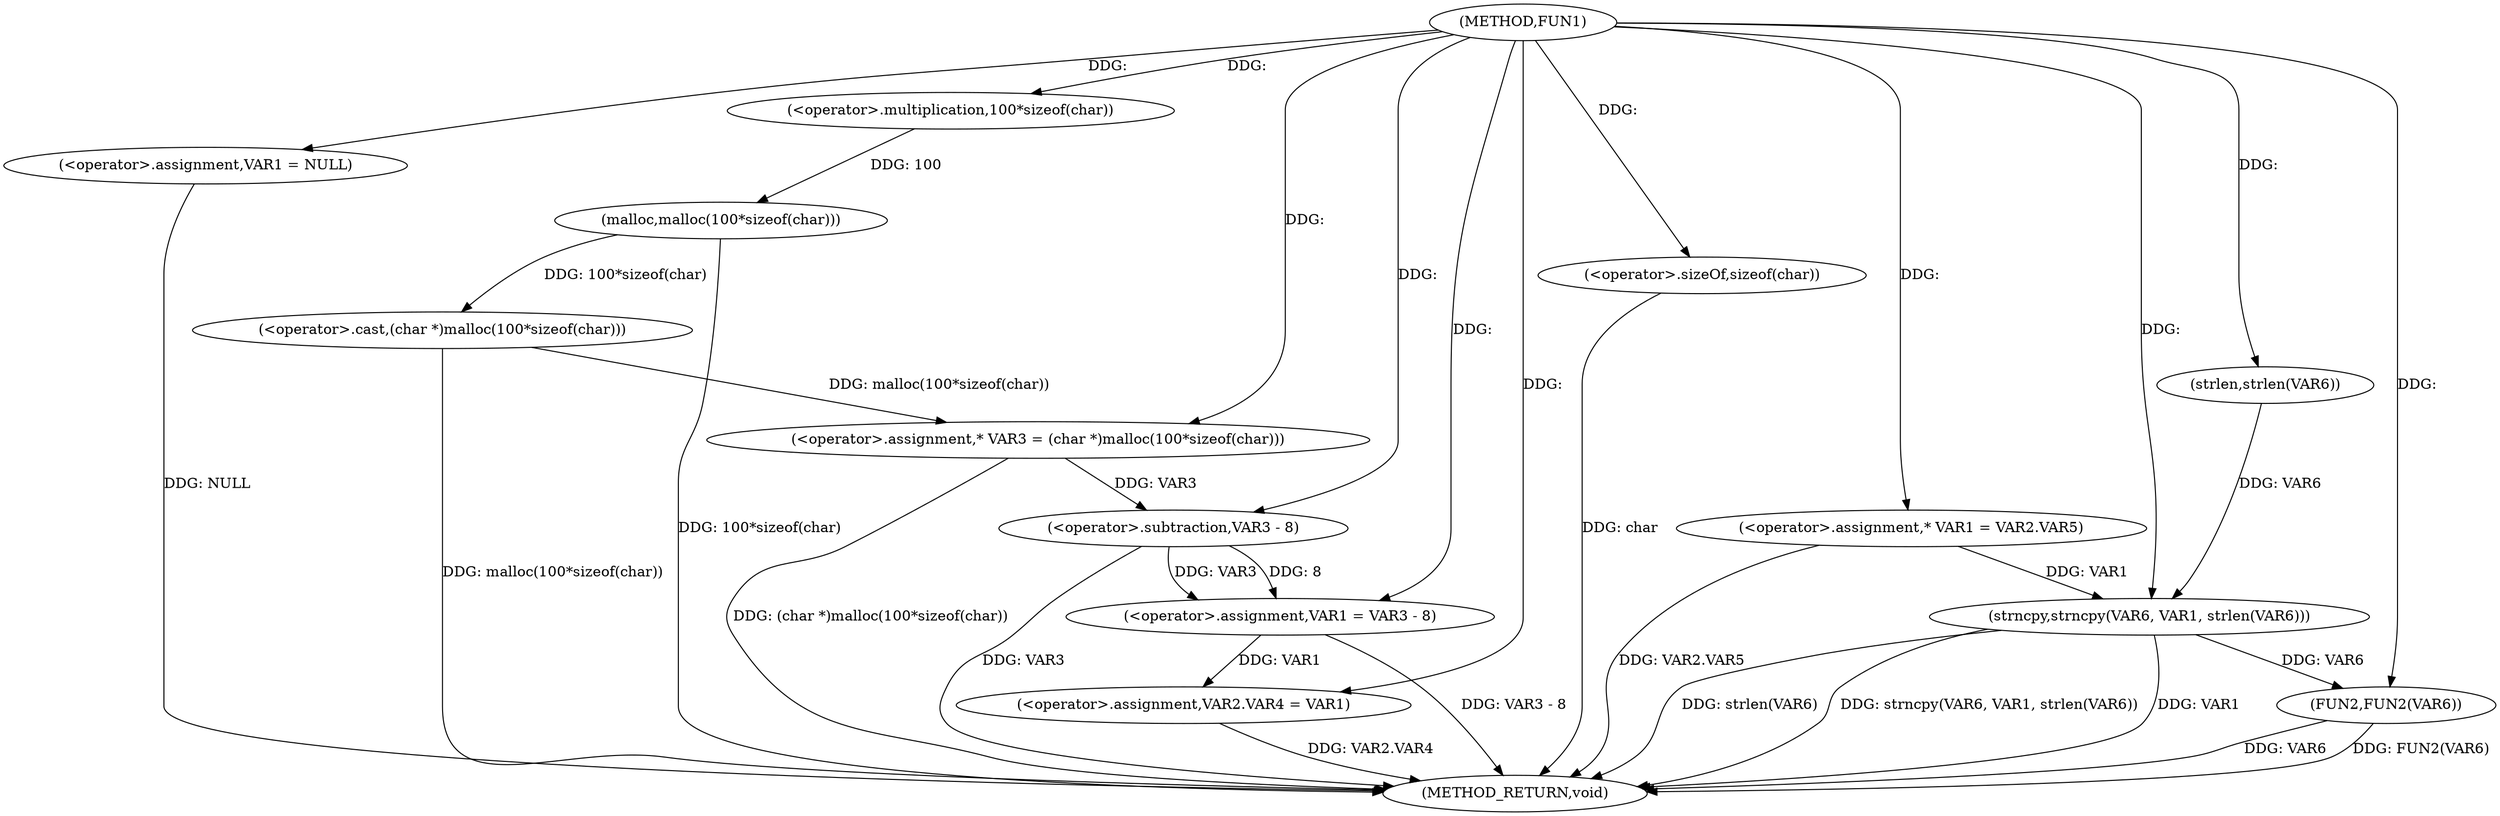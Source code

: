 digraph FUN1 {  
"1000100" [label = "(METHOD,FUN1)" ]
"1000144" [label = "(METHOD_RETURN,void)" ]
"1000104" [label = "(<operator>.assignment,VAR1 = NULL)" ]
"1000109" [label = "(<operator>.assignment,* VAR3 = (char *)malloc(100*sizeof(char)))" ]
"1000111" [label = "(<operator>.cast,(char *)malloc(100*sizeof(char)))" ]
"1000113" [label = "(malloc,malloc(100*sizeof(char)))" ]
"1000114" [label = "(<operator>.multiplication,100*sizeof(char))" ]
"1000116" [label = "(<operator>.sizeOf,sizeof(char))" ]
"1000118" [label = "(<operator>.assignment,VAR1 = VAR3 - 8)" ]
"1000120" [label = "(<operator>.subtraction,VAR3 - 8)" ]
"1000123" [label = "(<operator>.assignment,VAR2.VAR4 = VAR1)" ]
"1000130" [label = "(<operator>.assignment,* VAR1 = VAR2.VAR5)" ]
"1000137" [label = "(strncpy,strncpy(VAR6, VAR1, strlen(VAR6)))" ]
"1000140" [label = "(strlen,strlen(VAR6))" ]
"1000142" [label = "(FUN2,FUN2(VAR6))" ]
  "1000116" -> "1000144"  [ label = "DDG: char"] 
  "1000142" -> "1000144"  [ label = "DDG: FUN2(VAR6)"] 
  "1000113" -> "1000144"  [ label = "DDG: 100*sizeof(char)"] 
  "1000137" -> "1000144"  [ label = "DDG: strlen(VAR6)"] 
  "1000120" -> "1000144"  [ label = "DDG: VAR3"] 
  "1000142" -> "1000144"  [ label = "DDG: VAR6"] 
  "1000123" -> "1000144"  [ label = "DDG: VAR2.VAR4"] 
  "1000130" -> "1000144"  [ label = "DDG: VAR2.VAR5"] 
  "1000137" -> "1000144"  [ label = "DDG: VAR1"] 
  "1000111" -> "1000144"  [ label = "DDG: malloc(100*sizeof(char))"] 
  "1000118" -> "1000144"  [ label = "DDG: VAR3 - 8"] 
  "1000109" -> "1000144"  [ label = "DDG: (char *)malloc(100*sizeof(char))"] 
  "1000137" -> "1000144"  [ label = "DDG: strncpy(VAR6, VAR1, strlen(VAR6))"] 
  "1000104" -> "1000144"  [ label = "DDG: NULL"] 
  "1000100" -> "1000104"  [ label = "DDG: "] 
  "1000111" -> "1000109"  [ label = "DDG: malloc(100*sizeof(char))"] 
  "1000100" -> "1000109"  [ label = "DDG: "] 
  "1000113" -> "1000111"  [ label = "DDG: 100*sizeof(char)"] 
  "1000114" -> "1000113"  [ label = "DDG: 100"] 
  "1000100" -> "1000114"  [ label = "DDG: "] 
  "1000100" -> "1000116"  [ label = "DDG: "] 
  "1000120" -> "1000118"  [ label = "DDG: VAR3"] 
  "1000120" -> "1000118"  [ label = "DDG: 8"] 
  "1000100" -> "1000118"  [ label = "DDG: "] 
  "1000109" -> "1000120"  [ label = "DDG: VAR3"] 
  "1000100" -> "1000120"  [ label = "DDG: "] 
  "1000118" -> "1000123"  [ label = "DDG: VAR1"] 
  "1000100" -> "1000123"  [ label = "DDG: "] 
  "1000100" -> "1000130"  [ label = "DDG: "] 
  "1000140" -> "1000137"  [ label = "DDG: VAR6"] 
  "1000100" -> "1000137"  [ label = "DDG: "] 
  "1000130" -> "1000137"  [ label = "DDG: VAR1"] 
  "1000100" -> "1000140"  [ label = "DDG: "] 
  "1000137" -> "1000142"  [ label = "DDG: VAR6"] 
  "1000100" -> "1000142"  [ label = "DDG: "] 
}

